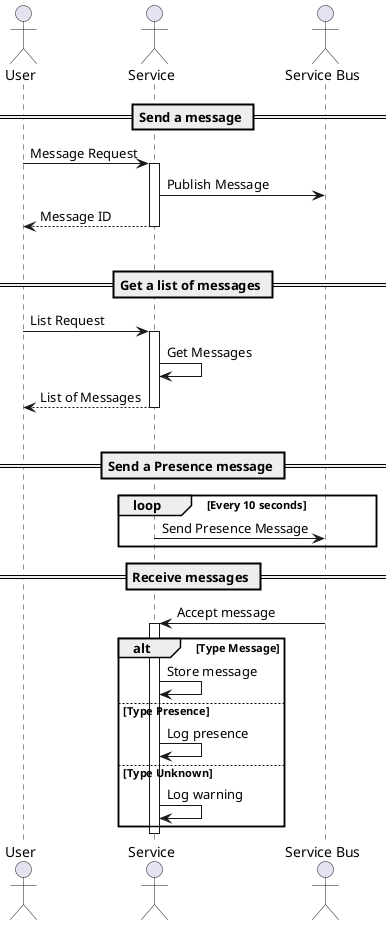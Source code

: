 @startuml
!define Actor user
!define Actor service
!define Actor serviceBus

actor User as user
actor Service as service
actor "Service Bus" as serviceBus

== Send a message ==

user -> service ++ : Message Request
service -> serviceBus: Publish Message
service --> user: Message ID
deactivate service
service -[hidden]> service

== Get a list of messages ==

user -> service ++ : List Request
service -> service: Get Messages
service --> user: List of Messages
deactivate service
service -[hidden]> service

== Send a Presence message ==

loop Every 10 seconds
    service -> serviceBus: Send Presence Message
end

== Receive messages ==

serviceBus -> service ++ : Accept message

alt Type Message
service -> service: Store message
else Type Presence
service -> service: Log presence
else Type Unknown
service -> service: Log warning
end

deactivate service

@enduml
